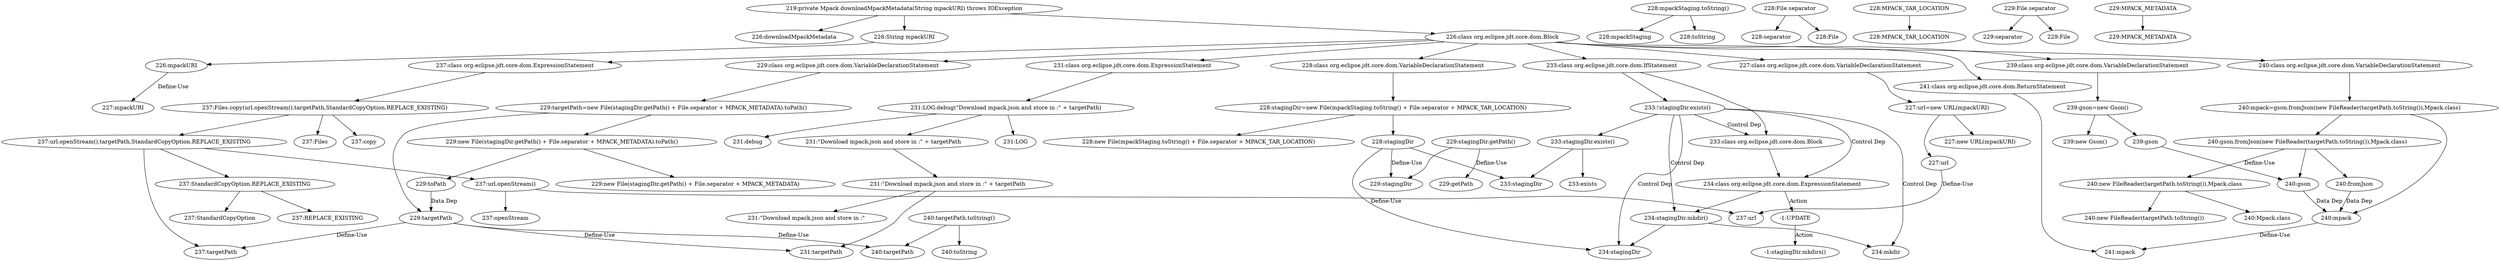 digraph "MpackManager.downloadMpackMetadata#?,String" {
0 [label="226:downloadMpackMetadata" shape=ellipse]
1 [label="226:mpackURI" shape=ellipse]
2 [label="226:String mpackURI" shape=ellipse]
3 [label="227:url" shape=ellipse]
4 [label="227:mpackURI" shape=ellipse]
5 [label="227:new URL(mpackURI)" shape=ellipse]
6 [label="227:url=new URL(mpackURI)" shape=ellipse]
7 [label="227:class org.eclipse.jdt.core.dom.VariableDeclarationStatement" shape=ellipse]
8 [label="228:stagingDir" shape=ellipse]
9 [label="228:mpackStaging" shape=ellipse]
10 [label="228:toString" shape=ellipse]
11 [label="228:mpackStaging.toString()" shape=ellipse]
12 [label="228:separator" shape=ellipse]
13 [label="228:File" shape=ellipse]
14 [label="228:File.separator" shape=ellipse]
15 [label="228:MPACK_TAR_LOCATION" shape=ellipse]
16 [label="228:MPACK_TAR_LOCATION" shape=ellipse]
17 [label="228:new File(mpackStaging.toString() + File.separator + MPACK_TAR_LOCATION)" shape=ellipse]
18 [label="228:stagingDir=new File(mpackStaging.toString() + File.separator + MPACK_TAR_LOCATION)" shape=ellipse]
19 [label="228:class org.eclipse.jdt.core.dom.VariableDeclarationStatement" shape=ellipse]
20 [label="229:targetPath" shape=ellipse]
21 [label="229:stagingDir" shape=ellipse]
22 [label="229:getPath" shape=ellipse]
23 [label="229:stagingDir.getPath()" shape=ellipse]
24 [label="229:separator" shape=ellipse]
25 [label="229:File" shape=ellipse]
26 [label="229:File.separator" shape=ellipse]
27 [label="229:MPACK_METADATA" shape=ellipse]
28 [label="229:MPACK_METADATA" shape=ellipse]
29 [label="229:new File(stagingDir.getPath() + File.separator + MPACK_METADATA)" shape=ellipse]
30 [label="229:toPath" shape=ellipse]
31 [label="229:new File(stagingDir.getPath() + File.separator + MPACK_METADATA).toPath()" shape=ellipse]
32 [label="229:targetPath=new File(stagingDir.getPath() + File.separator + MPACK_METADATA).toPath()" shape=ellipse]
33 [label="229:class org.eclipse.jdt.core.dom.VariableDeclarationStatement" shape=ellipse]
34 [label="231:LOG" shape=ellipse]
35 [label="231:debug" shape=ellipse]
36 [label="231:\"Download mpack.json and store in :\"" shape=ellipse]
37 [label="231:targetPath" shape=ellipse]
38 [label="231:\"Download mpack.json and store in :\" + targetPath" shape=ellipse]
39 [label="231:\"Download mpack.json and store in :\" + targetPath" shape=ellipse]
40 [label="231:LOG.debug(\"Download mpack.json and store in :\" + targetPath)" shape=ellipse]
41 [label="231:class org.eclipse.jdt.core.dom.ExpressionStatement" shape=ellipse]
42 [label="233:stagingDir" shape=ellipse]
43 [label="233:exists" shape=ellipse]
44 [label="233:stagingDir.exists()" shape=ellipse]
45 [label="233:!stagingDir.exists()" shape=ellipse]
46 [label="234:stagingDir" shape=ellipse]
47 [label="234:mkdir" shape=ellipse]
48 [label="234:stagingDir.mkdir()" shape=ellipse]
49 [label="234:class org.eclipse.jdt.core.dom.ExpressionStatement" shape=ellipse]
50 [label="233:class org.eclipse.jdt.core.dom.Block" shape=ellipse]
51 [label="233:class org.eclipse.jdt.core.dom.IfStatement" shape=ellipse]
52 [label="237:Files" shape=ellipse]
53 [label="237:copy" shape=ellipse]
54 [label="237:url" shape=ellipse]
55 [label="237:openStream" shape=ellipse]
56 [label="237:url.openStream()" shape=ellipse]
57 [label="237:targetPath" shape=ellipse]
58 [label="237:REPLACE_EXISTING" shape=ellipse]
59 [label="237:StandardCopyOption" shape=ellipse]
60 [label="237:StandardCopyOption.REPLACE_EXISTING" shape=ellipse]
61 [label="237:url.openStream(),targetPath,StandardCopyOption.REPLACE_EXISTING" shape=ellipse]
62 [label="237:Files.copy(url.openStream(),targetPath,StandardCopyOption.REPLACE_EXISTING)" shape=ellipse]
63 [label="237:class org.eclipse.jdt.core.dom.ExpressionStatement" shape=ellipse]
64 [label="239:gson" shape=ellipse]
65 [label="239:new Gson()" shape=ellipse]
66 [label="239:gson=new Gson()" shape=ellipse]
67 [label="239:class org.eclipse.jdt.core.dom.VariableDeclarationStatement" shape=ellipse]
68 [label="240:mpack" shape=ellipse]
69 [label="240:gson" shape=ellipse]
70 [label="240:fromJson" shape=ellipse]
71 [label="240:targetPath" shape=ellipse]
72 [label="240:toString" shape=ellipse]
73 [label="240:targetPath.toString()" shape=ellipse]
74 [label="240:new FileReader(targetPath.toString())" shape=ellipse]
75 [label="240:Mpack.class" shape=ellipse]
76 [label="240:new FileReader(targetPath.toString()),Mpack.class" shape=ellipse]
77 [label="240:gson.fromJson(new FileReader(targetPath.toString()),Mpack.class)" shape=ellipse]
78 [label="240:mpack=gson.fromJson(new FileReader(targetPath.toString()),Mpack.class)" shape=ellipse]
79 [label="240:class org.eclipse.jdt.core.dom.VariableDeclarationStatement" shape=ellipse]
80 [label="241:mpack" shape=ellipse]
81 [label="241:class org.eclipse.jdt.core.dom.ReturnStatement" shape=ellipse]
82 [label="226:class org.eclipse.jdt.core.dom.Block" shape=ellipse]
83 [label="219:private Mpack downloadMpackMetadata(String mpackURI) throws IOException" shape=ellipse]
84 [label="-1:UPDATE" shape=ellipse]
85 [label="-1:stagingDir.mkdirs()" shape=ellipse]
1 -> 4 [label="Define-Use"];
2 -> 1 [label=""];
3 -> 54 [label="Define-Use"];
6 -> 3 [label=""];
6 -> 5 [label=""];
7 -> 6 [label=""];
8 -> 21 [label="Define-Use"];
8 -> 42 [label="Define-Use"];
8 -> 46 [label="Define-Use"];
11 -> 9 [label=""];
11 -> 10 [label=""];
14 -> 12 [label=""];
14 -> 13 [label=""];
16 -> 15 [label=""];
18 -> 8 [label=""];
18 -> 17 [label=""];
19 -> 18 [label=""];
20 -> 37 [label="Define-Use"];
20 -> 57 [label="Define-Use"];
20 -> 71 [label="Define-Use"];
23 -> 21 [label=""];
23 -> 22 [label=""];
26 -> 24 [label=""];
26 -> 25 [label=""];
28 -> 27 [label=""];
30 -> 20 [label="Data Dep"];
31 -> 29 [label=""];
31 -> 30 [label=""];
32 -> 20 [label=""];
32 -> 31 [label=""];
33 -> 32 [label=""];
38 -> 36 [label=""];
38 -> 37 [label=""];
39 -> 38 [label=""];
40 -> 34 [label=""];
40 -> 35 [label=""];
40 -> 39 [label=""];
41 -> 40 [label=""];
44 -> 42 [label=""];
44 -> 43 [label=""];
45 -> 44 [label=""];
45 -> 50 [label="Control Dep"];
45 -> 49 [label="Control Dep"];
45 -> 48 [label="Control Dep"];
45 -> 46 [label="Control Dep"];
45 -> 47 [label="Control Dep"];
48 -> 46 [label=""];
48 -> 47 [label=""];
49 -> 48 [label=""];
49 -> 84 [label="Action"];
50 -> 49 [label=""];
51 -> 45 [label=""];
51 -> 50 [label=""];
56 -> 54 [label=""];
56 -> 55 [label=""];
60 -> 58 [label=""];
60 -> 59 [label=""];
61 -> 56 [label=""];
61 -> 57 [label=""];
61 -> 60 [label=""];
62 -> 52 [label=""];
62 -> 53 [label=""];
62 -> 61 [label=""];
63 -> 62 [label=""];
64 -> 69 [label="Define-Use"];
66 -> 64 [label=""];
66 -> 65 [label=""];
67 -> 66 [label=""];
68 -> 80 [label="Define-Use"];
69 -> 68 [label="Data Dep"];
70 -> 68 [label="Data Dep"];
73 -> 71 [label=""];
73 -> 72 [label=""];
76 -> 74 [label=""];
76 -> 75 [label=""];
77 -> 69 [label=""];
77 -> 70 [label=""];
77 -> 76 [label=""];
78 -> 68 [label=""];
78 -> 77 [label=""];
79 -> 78 [label=""];
81 -> 80 [label=""];
82 -> 7 [label=""];
82 -> 19 [label=""];
82 -> 33 [label=""];
82 -> 41 [label=""];
82 -> 51 [label=""];
82 -> 63 [label=""];
82 -> 67 [label=""];
82 -> 79 [label=""];
82 -> 81 [label=""];
83 -> 0 [label=""];
83 -> 2 [label=""];
83 -> 82 [label=""];
84 -> 85 [label="Action"];
}